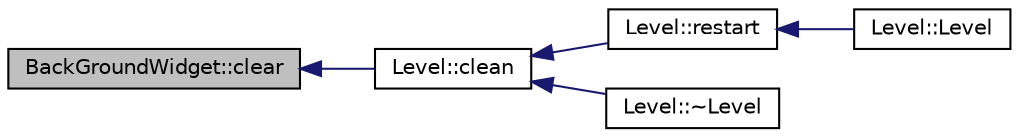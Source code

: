 digraph G
{
  edge [fontname="Helvetica",fontsize="10",labelfontname="Helvetica",labelfontsize="10"];
  node [fontname="Helvetica",fontsize="10",shape=record];
  rankdir="LR";
  Node1 [label="BackGroundWidget::clear",height=0.2,width=0.4,color="black", fillcolor="grey75", style="filled" fontcolor="black"];
  Node1 -> Node2 [dir="back",color="midnightblue",fontsize="10",style="solid",fontname="Helvetica"];
  Node2 [label="Level::clean",height=0.2,width=0.4,color="black", fillcolor="white", style="filled",URL="$d2/d9d/classLevel.html#ae0a26097977060d77093424cfd689ab7"];
  Node2 -> Node3 [dir="back",color="midnightblue",fontsize="10",style="solid",fontname="Helvetica"];
  Node3 [label="Level::restart",height=0.2,width=0.4,color="black", fillcolor="white", style="filled",URL="$d2/d9d/classLevel.html#ab18900b8195c469cc78c906216eb9eb0"];
  Node3 -> Node4 [dir="back",color="midnightblue",fontsize="10",style="solid",fontname="Helvetica"];
  Node4 [label="Level::Level",height=0.2,width=0.4,color="black", fillcolor="white", style="filled",URL="$d2/d9d/classLevel.html#aab4805fc7397cd5ab9d9852a1d403a0d"];
  Node2 -> Node5 [dir="back",color="midnightblue",fontsize="10",style="solid",fontname="Helvetica"];
  Node5 [label="Level::~Level",height=0.2,width=0.4,color="black", fillcolor="white", style="filled",URL="$d2/d9d/classLevel.html#a249eac1e8f19ff44134efa5e986feaca"];
}

